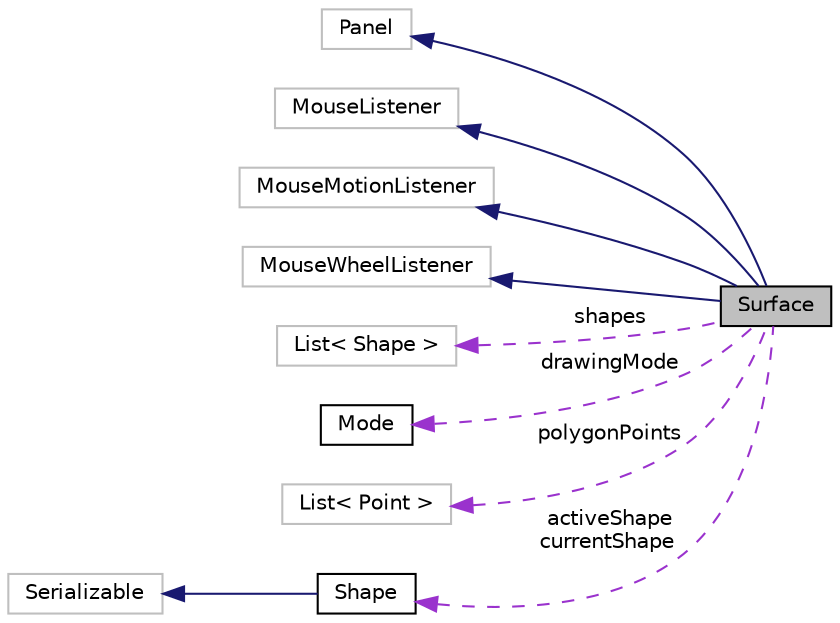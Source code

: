 digraph "Surface"
{
 // LATEX_PDF_SIZE
  edge [fontname="Helvetica",fontsize="10",labelfontname="Helvetica",labelfontsize="10"];
  node [fontname="Helvetica",fontsize="10",shape=record];
  rankdir="LR";
  Node1 [label="Surface",height=0.2,width=0.4,color="black", fillcolor="grey75", style="filled", fontcolor="black",tooltip="Klasa Surface jest rozszerzeniem klasy Panel i służy do rysowania oraz manipulacji figurami geometryc..."];
  Node2 -> Node1 [dir="back",color="midnightblue",fontsize="10",style="solid",fontname="Helvetica"];
  Node2 [label="Panel",height=0.2,width=0.4,color="grey75", fillcolor="white", style="filled",tooltip=" "];
  Node3 -> Node1 [dir="back",color="midnightblue",fontsize="10",style="solid",fontname="Helvetica"];
  Node3 [label="MouseListener",height=0.2,width=0.4,color="grey75", fillcolor="white", style="filled",tooltip=" "];
  Node4 -> Node1 [dir="back",color="midnightblue",fontsize="10",style="solid",fontname="Helvetica"];
  Node4 [label="MouseMotionListener",height=0.2,width=0.4,color="grey75", fillcolor="white", style="filled",tooltip=" "];
  Node5 -> Node1 [dir="back",color="midnightblue",fontsize="10",style="solid",fontname="Helvetica"];
  Node5 [label="MouseWheelListener",height=0.2,width=0.4,color="grey75", fillcolor="white", style="filled",tooltip=" "];
  Node6 -> Node1 [dir="back",color="darkorchid3",fontsize="10",style="dashed",label=" shapes" ,fontname="Helvetica"];
  Node6 [label="List\< Shape \>",height=0.2,width=0.4,color="grey75", fillcolor="white", style="filled",tooltip=" "];
  Node7 -> Node1 [dir="back",color="darkorchid3",fontsize="10",style="dashed",label=" drawingMode" ,fontname="Helvetica"];
  Node7 [label="Mode",height=0.2,width=0.4,color="black", fillcolor="white", style="filled",URL="$enumMode.html",tooltip="Enum Mode reprezentuje tryby działania aplikacji."];
  Node8 -> Node1 [dir="back",color="darkorchid3",fontsize="10",style="dashed",label=" polygonPoints" ,fontname="Helvetica"];
  Node8 [label="List\< Point \>",height=0.2,width=0.4,color="grey75", fillcolor="white", style="filled",tooltip=" "];
  Node9 -> Node1 [dir="back",color="darkorchid3",fontsize="10",style="dashed",label=" activeShape\ncurrentShape" ,fontname="Helvetica"];
  Node9 [label="Shape",height=0.2,width=0.4,color="black", fillcolor="white", style="filled",URL="$classShape.html",tooltip="Klasa Shape jest abstrakcyjną klasą bazową reprezentującą ogólną figurę geometryczną."];
  Node10 -> Node9 [dir="back",color="midnightblue",fontsize="10",style="solid",fontname="Helvetica"];
  Node10 [label="Serializable",height=0.2,width=0.4,color="grey75", fillcolor="white", style="filled",tooltip=" "];
}
